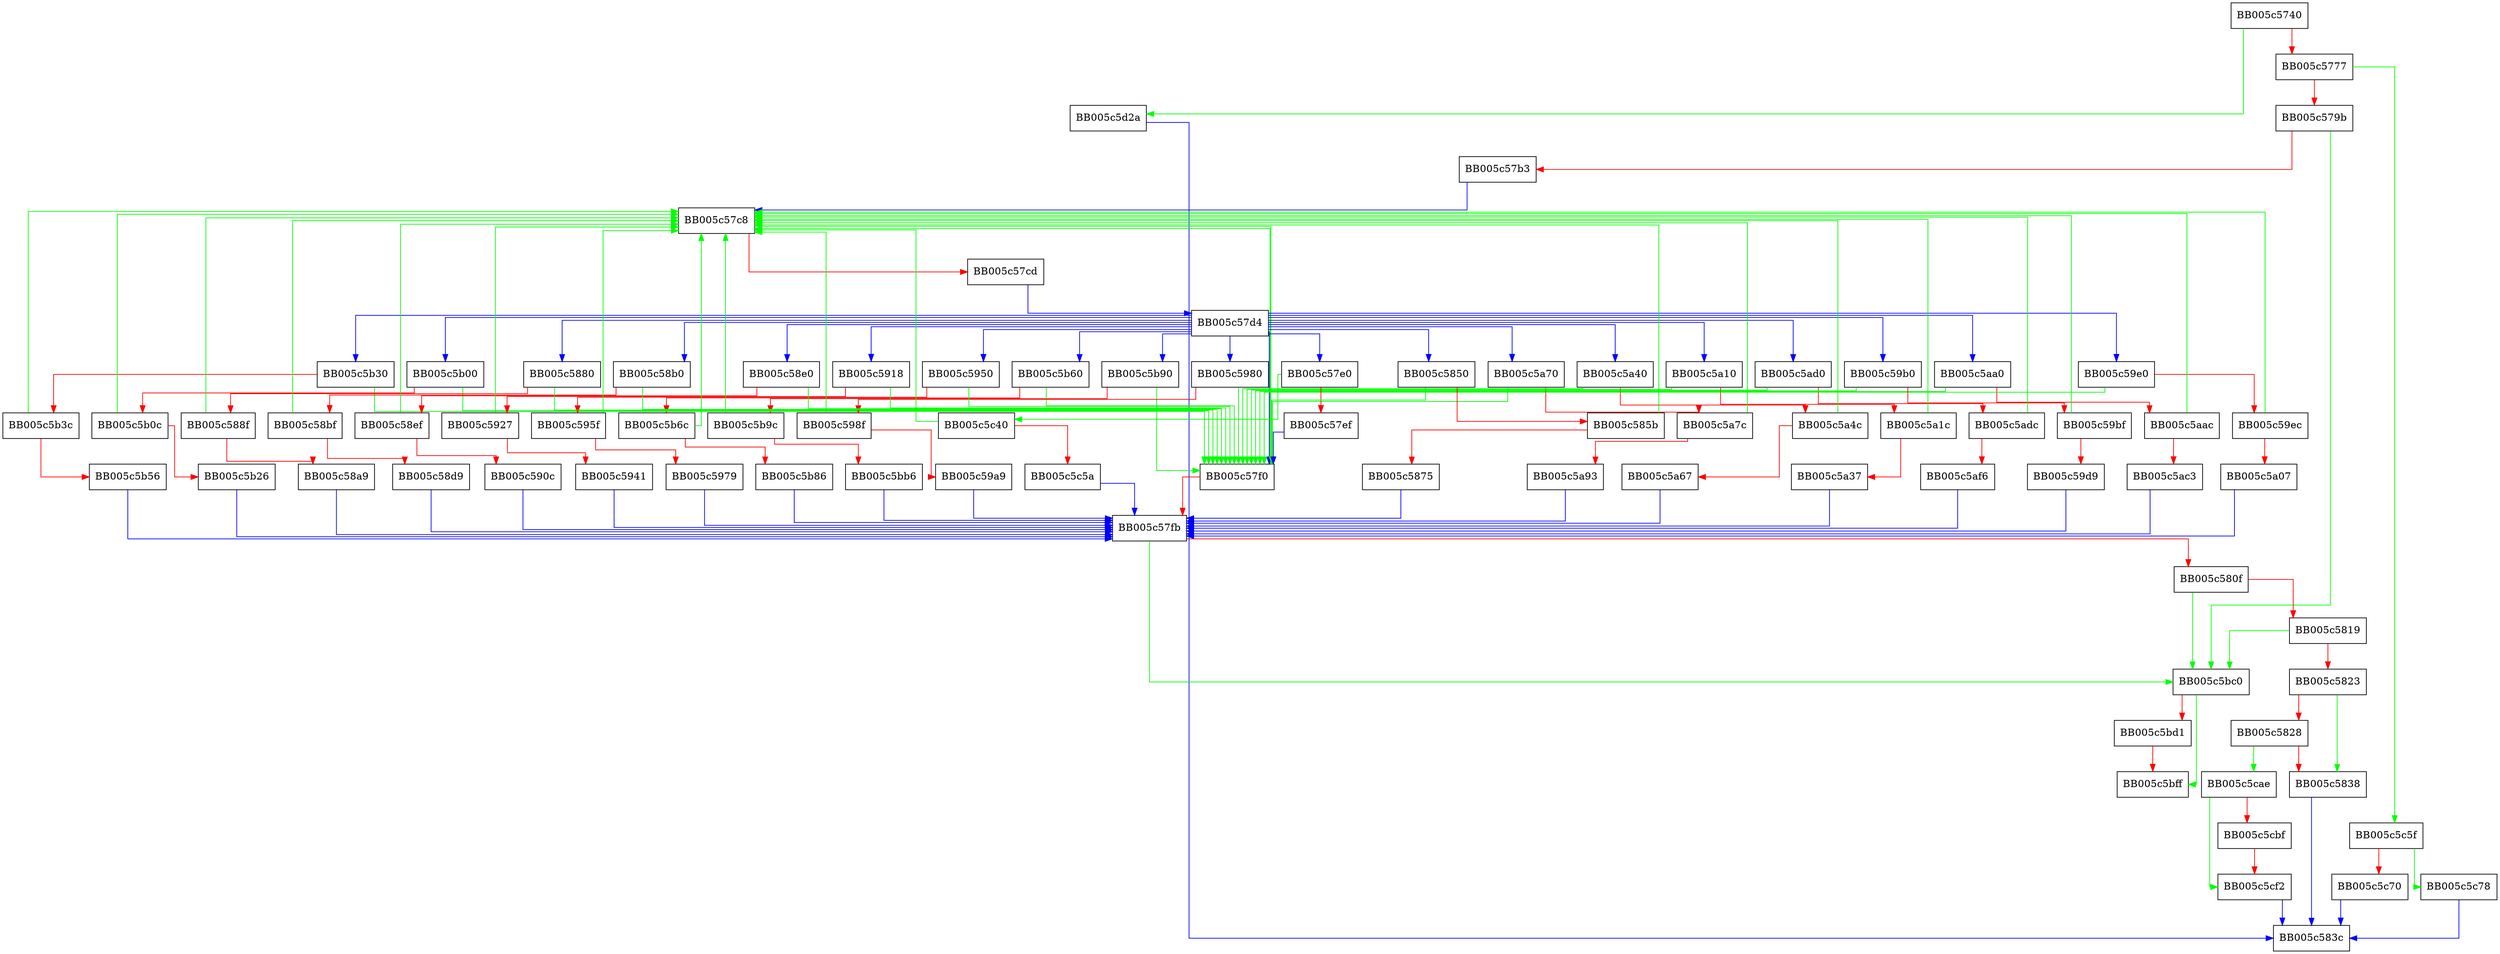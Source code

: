 digraph evp_rand_from_algorithm {
  node [shape="box"];
  graph [splines=ortho];
  BB005c5740 -> BB005c5d2a [color="green"];
  BB005c5740 -> BB005c5777 [color="red"];
  BB005c5777 -> BB005c5c5f [color="green"];
  BB005c5777 -> BB005c579b [color="red"];
  BB005c579b -> BB005c5bc0 [color="green"];
  BB005c579b -> BB005c57b3 [color="red"];
  BB005c57b3 -> BB005c57c8 [color="blue"];
  BB005c57c8 -> BB005c57f0 [color="green"];
  BB005c57c8 -> BB005c57cd [color="red"];
  BB005c57cd -> BB005c57d4 [color="blue"];
  BB005c57d4 -> BB005c57f0 [color="blue"];
  BB005c57d4 -> BB005c5b90 [color="blue"];
  BB005c57d4 -> BB005c5b60 [color="blue"];
  BB005c57d4 -> BB005c5b30 [color="blue"];
  BB005c57d4 -> BB005c5b00 [color="blue"];
  BB005c57d4 -> BB005c5ad0 [color="blue"];
  BB005c57d4 -> BB005c5aa0 [color="blue"];
  BB005c57d4 -> BB005c5a70 [color="blue"];
  BB005c57d4 -> BB005c5a40 [color="blue"];
  BB005c57d4 -> BB005c5a10 [color="blue"];
  BB005c57d4 -> BB005c59e0 [color="blue"];
  BB005c57d4 -> BB005c59b0 [color="blue"];
  BB005c57d4 -> BB005c5980 [color="blue"];
  BB005c57d4 -> BB005c5950 [color="blue"];
  BB005c57d4 -> BB005c5918 [color="blue"];
  BB005c57d4 -> BB005c58e0 [color="blue"];
  BB005c57d4 -> BB005c58b0 [color="blue"];
  BB005c57d4 -> BB005c5880 [color="blue"];
  BB005c57d4 -> BB005c57e0 [color="blue"];
  BB005c57d4 -> BB005c5850 [color="blue"];
  BB005c57e0 -> BB005c5c40 [color="green"];
  BB005c57e0 -> BB005c57ef [color="red"];
  BB005c57ef -> BB005c57f0 [color="blue"];
  BB005c57f0 -> BB005c57c8 [color="green"];
  BB005c57f0 -> BB005c57fb [color="red"];
  BB005c57fb -> BB005c5bc0 [color="green"];
  BB005c57fb -> BB005c580f [color="red"];
  BB005c580f -> BB005c5bc0 [color="green"];
  BB005c580f -> BB005c5819 [color="red"];
  BB005c5819 -> BB005c5bc0 [color="green"];
  BB005c5819 -> BB005c5823 [color="red"];
  BB005c5823 -> BB005c5838 [color="green"];
  BB005c5823 -> BB005c5828 [color="red"];
  BB005c5828 -> BB005c5cae [color="green"];
  BB005c5828 -> BB005c5838 [color="red"];
  BB005c5838 -> BB005c583c [color="blue"];
  BB005c5850 -> BB005c57f0 [color="green"];
  BB005c5850 -> BB005c585b [color="red"];
  BB005c585b -> BB005c57c8 [color="green"];
  BB005c585b -> BB005c5875 [color="red"];
  BB005c5875 -> BB005c57fb [color="blue"];
  BB005c5880 -> BB005c57f0 [color="green"];
  BB005c5880 -> BB005c588f [color="red"];
  BB005c588f -> BB005c57c8 [color="green"];
  BB005c588f -> BB005c58a9 [color="red"];
  BB005c58a9 -> BB005c57fb [color="blue"];
  BB005c58b0 -> BB005c57f0 [color="green"];
  BB005c58b0 -> BB005c58bf [color="red"];
  BB005c58bf -> BB005c57c8 [color="green"];
  BB005c58bf -> BB005c58d9 [color="red"];
  BB005c58d9 -> BB005c57fb [color="blue"];
  BB005c58e0 -> BB005c57f0 [color="green"];
  BB005c58e0 -> BB005c58ef [color="red"];
  BB005c58ef -> BB005c57c8 [color="green"];
  BB005c58ef -> BB005c590c [color="red"];
  BB005c590c -> BB005c57fb [color="blue"];
  BB005c5918 -> BB005c57f0 [color="green"];
  BB005c5918 -> BB005c5927 [color="red"];
  BB005c5927 -> BB005c57c8 [color="green"];
  BB005c5927 -> BB005c5941 [color="red"];
  BB005c5941 -> BB005c57fb [color="blue"];
  BB005c5950 -> BB005c57f0 [color="green"];
  BB005c5950 -> BB005c595f [color="red"];
  BB005c595f -> BB005c57c8 [color="green"];
  BB005c595f -> BB005c5979 [color="red"];
  BB005c5979 -> BB005c57fb [color="blue"];
  BB005c5980 -> BB005c57f0 [color="green"];
  BB005c5980 -> BB005c598f [color="red"];
  BB005c598f -> BB005c57c8 [color="green"];
  BB005c598f -> BB005c59a9 [color="red"];
  BB005c59a9 -> BB005c57fb [color="blue"];
  BB005c59b0 -> BB005c57f0 [color="green"];
  BB005c59b0 -> BB005c59bf [color="red"];
  BB005c59bf -> BB005c57c8 [color="green"];
  BB005c59bf -> BB005c59d9 [color="red"];
  BB005c59d9 -> BB005c57fb [color="blue"];
  BB005c59e0 -> BB005c57f0 [color="green"];
  BB005c59e0 -> BB005c59ec [color="red"];
  BB005c59ec -> BB005c57c8 [color="green"];
  BB005c59ec -> BB005c5a07 [color="red"];
  BB005c5a07 -> BB005c57fb [color="blue"];
  BB005c5a10 -> BB005c57f0 [color="green"];
  BB005c5a10 -> BB005c5a1c [color="red"];
  BB005c5a1c -> BB005c57c8 [color="green"];
  BB005c5a1c -> BB005c5a37 [color="red"];
  BB005c5a37 -> BB005c57fb [color="blue"];
  BB005c5a40 -> BB005c57f0 [color="green"];
  BB005c5a40 -> BB005c5a4c [color="red"];
  BB005c5a4c -> BB005c57c8 [color="green"];
  BB005c5a4c -> BB005c5a67 [color="red"];
  BB005c5a67 -> BB005c57fb [color="blue"];
  BB005c5a70 -> BB005c57f0 [color="green"];
  BB005c5a70 -> BB005c5a7c [color="red"];
  BB005c5a7c -> BB005c57c8 [color="green"];
  BB005c5a7c -> BB005c5a93 [color="red"];
  BB005c5a93 -> BB005c57fb [color="blue"];
  BB005c5aa0 -> BB005c57f0 [color="green"];
  BB005c5aa0 -> BB005c5aac [color="red"];
  BB005c5aac -> BB005c57c8 [color="green"];
  BB005c5aac -> BB005c5ac3 [color="red"];
  BB005c5ac3 -> BB005c57fb [color="blue"];
  BB005c5ad0 -> BB005c57f0 [color="green"];
  BB005c5ad0 -> BB005c5adc [color="red"];
  BB005c5adc -> BB005c57c8 [color="green"];
  BB005c5adc -> BB005c5af6 [color="red"];
  BB005c5af6 -> BB005c57fb [color="blue"];
  BB005c5b00 -> BB005c57f0 [color="green"];
  BB005c5b00 -> BB005c5b0c [color="red"];
  BB005c5b0c -> BB005c57c8 [color="green"];
  BB005c5b0c -> BB005c5b26 [color="red"];
  BB005c5b26 -> BB005c57fb [color="blue"];
  BB005c5b30 -> BB005c57f0 [color="green"];
  BB005c5b30 -> BB005c5b3c [color="red"];
  BB005c5b3c -> BB005c57c8 [color="green"];
  BB005c5b3c -> BB005c5b56 [color="red"];
  BB005c5b56 -> BB005c57fb [color="blue"];
  BB005c5b60 -> BB005c57f0 [color="green"];
  BB005c5b60 -> BB005c5b6c [color="red"];
  BB005c5b6c -> BB005c57c8 [color="green"];
  BB005c5b6c -> BB005c5b86 [color="red"];
  BB005c5b86 -> BB005c57fb [color="blue"];
  BB005c5b90 -> BB005c57f0 [color="green"];
  BB005c5b90 -> BB005c5b9c [color="red"];
  BB005c5b9c -> BB005c57c8 [color="green"];
  BB005c5b9c -> BB005c5bb6 [color="red"];
  BB005c5bb6 -> BB005c57fb [color="blue"];
  BB005c5bc0 -> BB005c5bff [color="green"];
  BB005c5bc0 -> BB005c5bd1 [color="red"];
  BB005c5bd1 -> BB005c5bff [color="red"];
  BB005c5c40 -> BB005c57c8 [color="green"];
  BB005c5c40 -> BB005c5c5a [color="red"];
  BB005c5c5a -> BB005c57fb [color="blue"];
  BB005c5c5f -> BB005c5c78 [color="green"];
  BB005c5c5f -> BB005c5c70 [color="red"];
  BB005c5c70 -> BB005c583c [color="blue"];
  BB005c5c78 -> BB005c583c [color="blue"];
  BB005c5cae -> BB005c5cf2 [color="green"];
  BB005c5cae -> BB005c5cbf [color="red"];
  BB005c5cbf -> BB005c5cf2 [color="red"];
  BB005c5cf2 -> BB005c583c [color="blue"];
  BB005c5d2a -> BB005c583c [color="blue"];
}